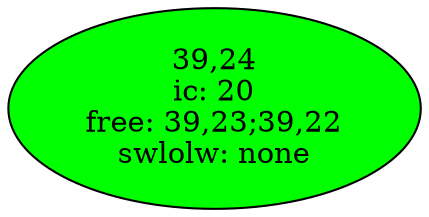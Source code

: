 digraph "stromrallye4.txt_fields" {
	compound=true
	"39_24" [label="39,24
ic: 20
free: 39,23;39,22
swlolw: none" fillcolor=green pos="109.19999999999999,212.79999999999998!" style=filled]
}
